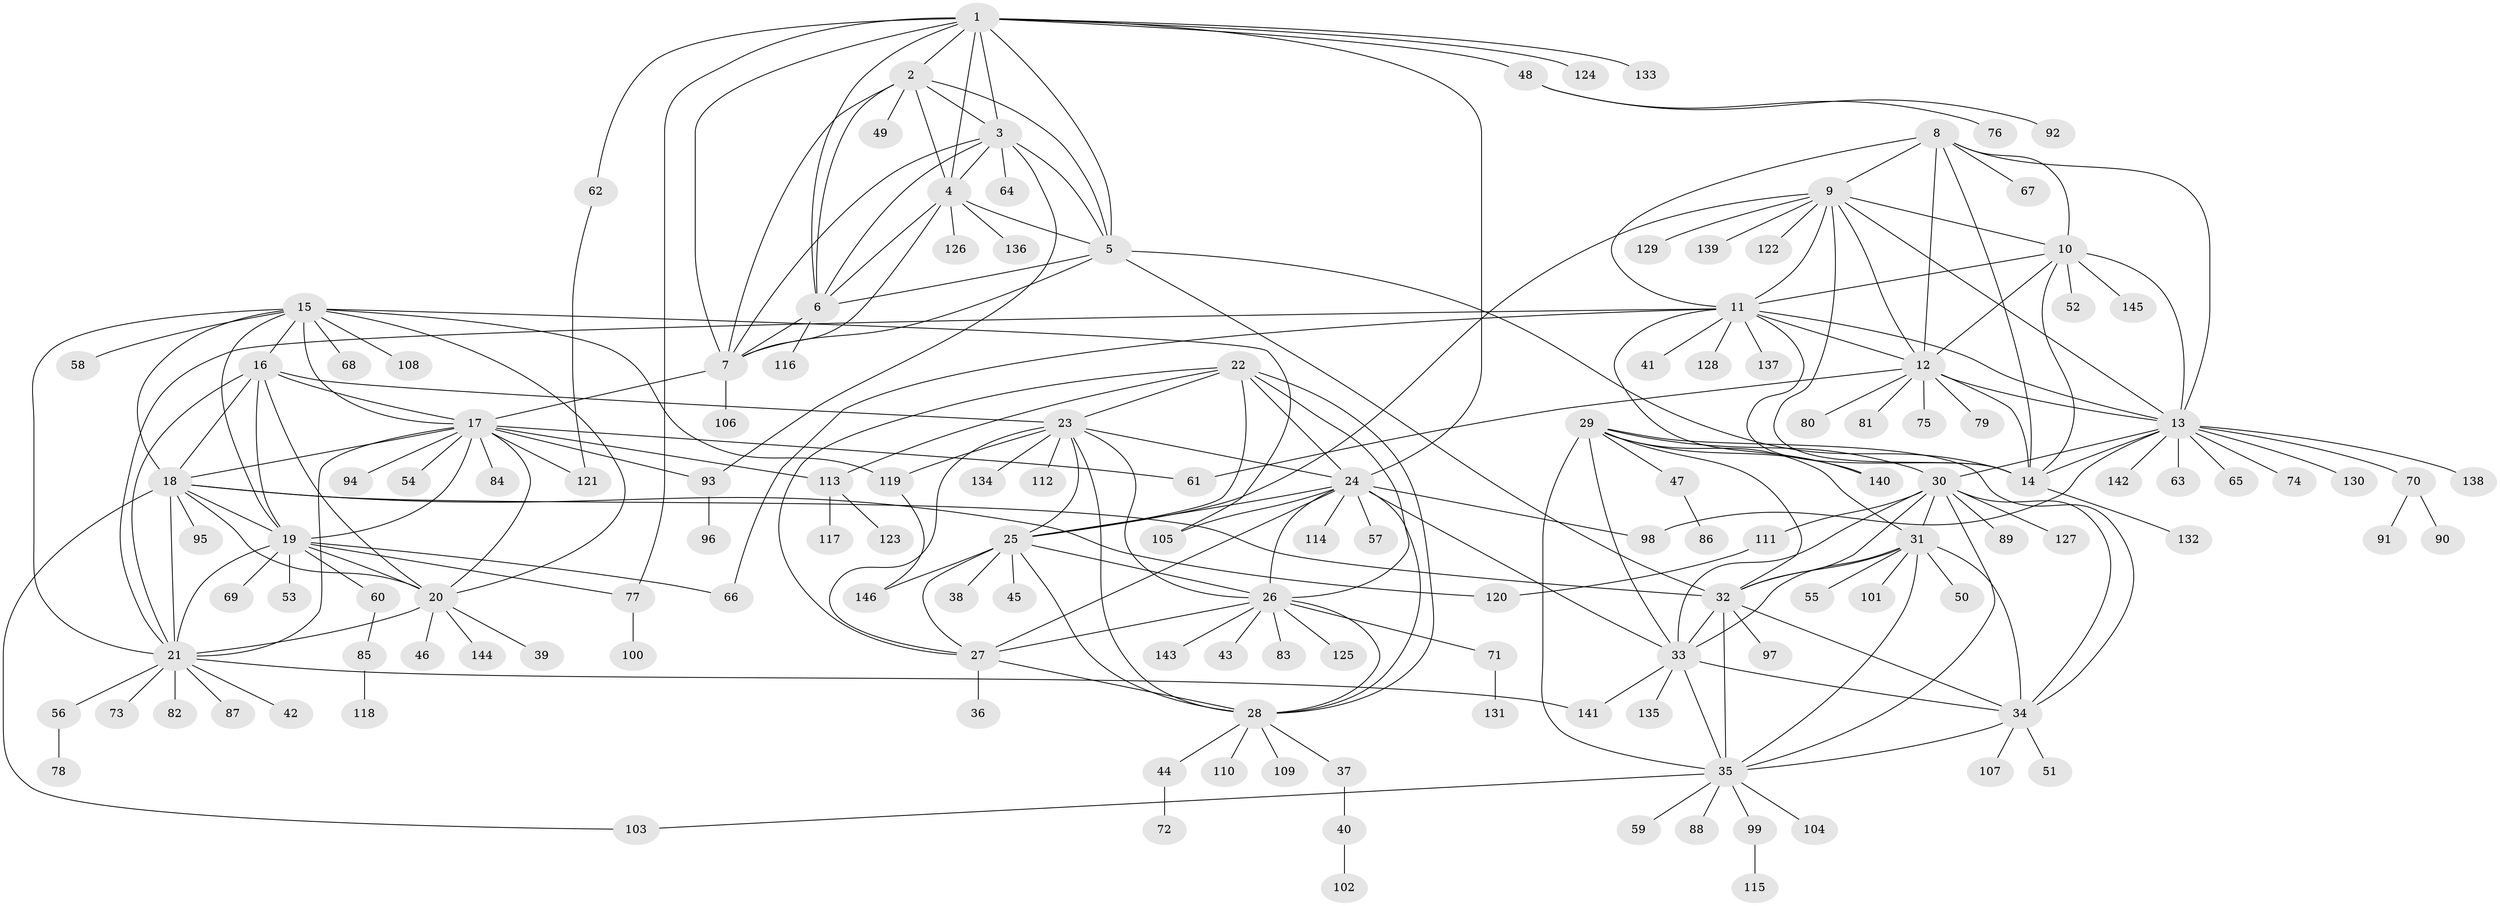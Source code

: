 // Generated by graph-tools (version 1.1) at 2025/50/03/09/25 03:50:30]
// undirected, 146 vertices, 240 edges
graph export_dot {
graph [start="1"]
  node [color=gray90,style=filled];
  1;
  2;
  3;
  4;
  5;
  6;
  7;
  8;
  9;
  10;
  11;
  12;
  13;
  14;
  15;
  16;
  17;
  18;
  19;
  20;
  21;
  22;
  23;
  24;
  25;
  26;
  27;
  28;
  29;
  30;
  31;
  32;
  33;
  34;
  35;
  36;
  37;
  38;
  39;
  40;
  41;
  42;
  43;
  44;
  45;
  46;
  47;
  48;
  49;
  50;
  51;
  52;
  53;
  54;
  55;
  56;
  57;
  58;
  59;
  60;
  61;
  62;
  63;
  64;
  65;
  66;
  67;
  68;
  69;
  70;
  71;
  72;
  73;
  74;
  75;
  76;
  77;
  78;
  79;
  80;
  81;
  82;
  83;
  84;
  85;
  86;
  87;
  88;
  89;
  90;
  91;
  92;
  93;
  94;
  95;
  96;
  97;
  98;
  99;
  100;
  101;
  102;
  103;
  104;
  105;
  106;
  107;
  108;
  109;
  110;
  111;
  112;
  113;
  114;
  115;
  116;
  117;
  118;
  119;
  120;
  121;
  122;
  123;
  124;
  125;
  126;
  127;
  128;
  129;
  130;
  131;
  132;
  133;
  134;
  135;
  136;
  137;
  138;
  139;
  140;
  141;
  142;
  143;
  144;
  145;
  146;
  1 -- 2;
  1 -- 3;
  1 -- 4;
  1 -- 5;
  1 -- 6;
  1 -- 7;
  1 -- 24;
  1 -- 48;
  1 -- 62;
  1 -- 77;
  1 -- 124;
  1 -- 133;
  2 -- 3;
  2 -- 4;
  2 -- 5;
  2 -- 6;
  2 -- 7;
  2 -- 49;
  3 -- 4;
  3 -- 5;
  3 -- 6;
  3 -- 7;
  3 -- 64;
  3 -- 93;
  4 -- 5;
  4 -- 6;
  4 -- 7;
  4 -- 126;
  4 -- 136;
  5 -- 6;
  5 -- 7;
  5 -- 14;
  5 -- 32;
  6 -- 7;
  6 -- 116;
  7 -- 17;
  7 -- 106;
  8 -- 9;
  8 -- 10;
  8 -- 11;
  8 -- 12;
  8 -- 13;
  8 -- 14;
  8 -- 67;
  9 -- 10;
  9 -- 11;
  9 -- 12;
  9 -- 13;
  9 -- 14;
  9 -- 25;
  9 -- 122;
  9 -- 129;
  9 -- 139;
  10 -- 11;
  10 -- 12;
  10 -- 13;
  10 -- 14;
  10 -- 52;
  10 -- 145;
  11 -- 12;
  11 -- 13;
  11 -- 14;
  11 -- 21;
  11 -- 41;
  11 -- 66;
  11 -- 128;
  11 -- 137;
  11 -- 140;
  12 -- 13;
  12 -- 14;
  12 -- 61;
  12 -- 75;
  12 -- 79;
  12 -- 80;
  12 -- 81;
  13 -- 14;
  13 -- 30;
  13 -- 63;
  13 -- 65;
  13 -- 70;
  13 -- 74;
  13 -- 98;
  13 -- 130;
  13 -- 138;
  13 -- 142;
  14 -- 132;
  15 -- 16;
  15 -- 17;
  15 -- 18;
  15 -- 19;
  15 -- 20;
  15 -- 21;
  15 -- 58;
  15 -- 68;
  15 -- 105;
  15 -- 108;
  15 -- 119;
  16 -- 17;
  16 -- 18;
  16 -- 19;
  16 -- 20;
  16 -- 21;
  16 -- 23;
  17 -- 18;
  17 -- 19;
  17 -- 20;
  17 -- 21;
  17 -- 54;
  17 -- 61;
  17 -- 84;
  17 -- 93;
  17 -- 94;
  17 -- 113;
  17 -- 121;
  18 -- 19;
  18 -- 20;
  18 -- 21;
  18 -- 32;
  18 -- 95;
  18 -- 103;
  18 -- 120;
  19 -- 20;
  19 -- 21;
  19 -- 53;
  19 -- 60;
  19 -- 66;
  19 -- 69;
  19 -- 77;
  20 -- 21;
  20 -- 39;
  20 -- 46;
  20 -- 144;
  21 -- 42;
  21 -- 56;
  21 -- 73;
  21 -- 82;
  21 -- 87;
  21 -- 141;
  22 -- 23;
  22 -- 24;
  22 -- 25;
  22 -- 26;
  22 -- 27;
  22 -- 28;
  22 -- 113;
  23 -- 24;
  23 -- 25;
  23 -- 26;
  23 -- 27;
  23 -- 28;
  23 -- 112;
  23 -- 119;
  23 -- 134;
  24 -- 25;
  24 -- 26;
  24 -- 27;
  24 -- 28;
  24 -- 33;
  24 -- 57;
  24 -- 98;
  24 -- 105;
  24 -- 114;
  25 -- 26;
  25 -- 27;
  25 -- 28;
  25 -- 38;
  25 -- 45;
  25 -- 146;
  26 -- 27;
  26 -- 28;
  26 -- 43;
  26 -- 71;
  26 -- 83;
  26 -- 125;
  26 -- 143;
  27 -- 28;
  27 -- 36;
  28 -- 37;
  28 -- 44;
  28 -- 109;
  28 -- 110;
  29 -- 30;
  29 -- 31;
  29 -- 32;
  29 -- 33;
  29 -- 34;
  29 -- 35;
  29 -- 47;
  29 -- 140;
  30 -- 31;
  30 -- 32;
  30 -- 33;
  30 -- 34;
  30 -- 35;
  30 -- 89;
  30 -- 111;
  30 -- 127;
  31 -- 32;
  31 -- 33;
  31 -- 34;
  31 -- 35;
  31 -- 50;
  31 -- 55;
  31 -- 101;
  32 -- 33;
  32 -- 34;
  32 -- 35;
  32 -- 97;
  33 -- 34;
  33 -- 35;
  33 -- 135;
  33 -- 141;
  34 -- 35;
  34 -- 51;
  34 -- 107;
  35 -- 59;
  35 -- 88;
  35 -- 99;
  35 -- 103;
  35 -- 104;
  37 -- 40;
  40 -- 102;
  44 -- 72;
  47 -- 86;
  48 -- 76;
  48 -- 92;
  56 -- 78;
  60 -- 85;
  62 -- 121;
  70 -- 90;
  70 -- 91;
  71 -- 131;
  77 -- 100;
  85 -- 118;
  93 -- 96;
  99 -- 115;
  111 -- 120;
  113 -- 117;
  113 -- 123;
  119 -- 146;
}
